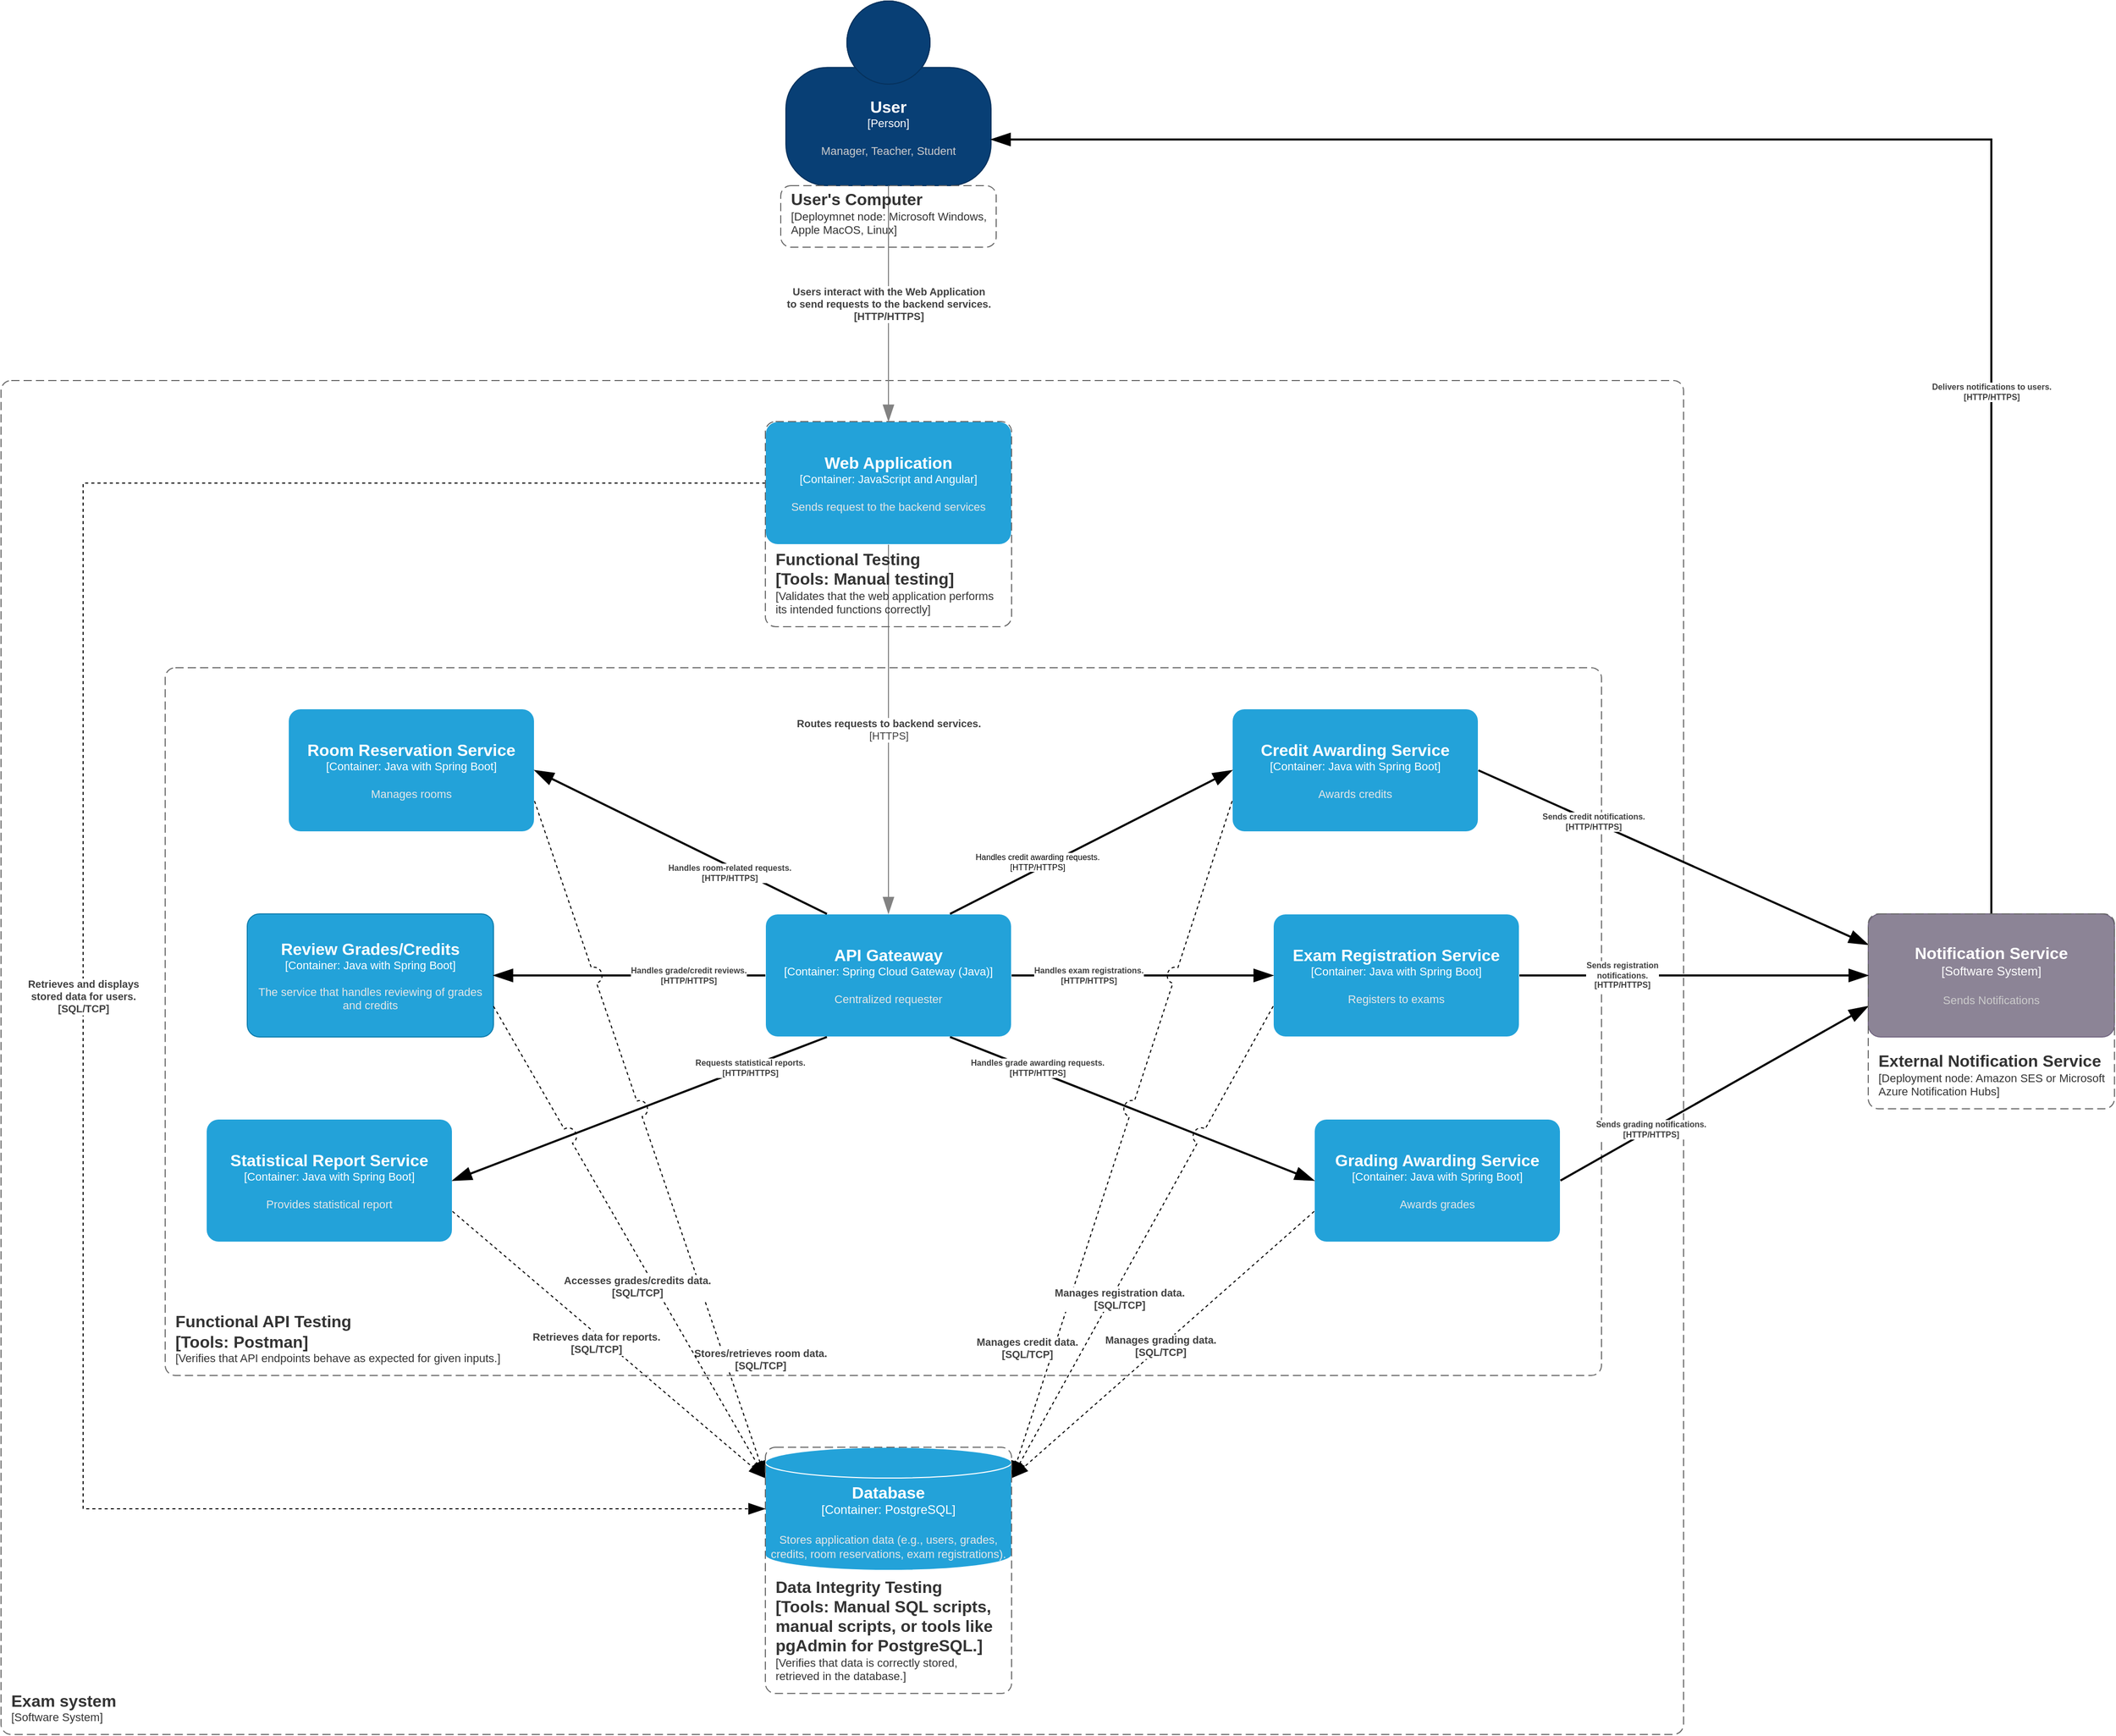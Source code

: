 <mxfile version="25.0.3" pages="2">
  <diagram name="Страница — 1" id="hKcL14qkxxLgKVa45grH">
    <mxGraphModel dx="2090" dy="1403" grid="1" gridSize="10" guides="1" tooltips="1" connect="1" arrows="1" fold="1" page="0" pageScale="1" pageWidth="827" pageHeight="1169" background="#FFFFFF" math="0" shadow="0">
      <root>
        <mxCell id="0" />
        <mxCell id="1" parent="0" />
        <object placeholders="1" c4Name="API Gateaway" c4Type="Container" c4Technology="Spring Cloud Gateway (Java)" c4Description="Centralized requester" label="&lt;font style=&quot;font-size: 16px&quot;&gt;&lt;b&gt;%c4Name%&lt;/b&gt;&lt;/font&gt;&lt;div&gt;[%c4Type%: %c4Technology%]&lt;/div&gt;&lt;br&gt;&lt;div&gt;&lt;font style=&quot;font-size: 11px&quot;&gt;&lt;font color=&quot;#E6E6E6&quot;&gt;%c4Description%&lt;/font&gt;&lt;/div&gt;" id="LIgvJReRiCnFh9s4z8mB-7">
          <mxCell style="rounded=1;whiteSpace=wrap;html=1;fontSize=11;labelBackgroundColor=none;fillColor=#23A2D9;fontColor=#ffffff;align=center;arcSize=10;strokeColor=#FFFFFF;metaEdit=1;resizable=0;points=[[0.25,0,0],[0.5,0,0],[0.75,0,0],[1,0.25,0],[1,0.5,0],[1,0.75,0],[0.75,1,0],[0.5,1,0],[0.25,1,0],[0,0.75,0],[0,0.5,0],[0,0.25,0]];" parent="1" vertex="1">
            <mxGeometry x="105" y="120" width="240" height="120" as="geometry" />
          </mxCell>
        </object>
        <object placeholders="1" c4Name="Exam Registration Service" c4Type="Container" c4Technology="Java with Spring Boot" c4Description="Registers to exams" label="&lt;font style=&quot;font-size: 16px&quot;&gt;&lt;b&gt;%c4Name%&lt;/b&gt;&lt;/font&gt;&lt;div&gt;[%c4Type%: %c4Technology%]&lt;/div&gt;&lt;br&gt;&lt;div&gt;&lt;font style=&quot;font-size: 11px&quot;&gt;&lt;font color=&quot;#E6E6E6&quot;&gt;%c4Description%&lt;/font&gt;&lt;/div&gt;" id="LIgvJReRiCnFh9s4z8mB-8">
          <mxCell style="rounded=1;whiteSpace=wrap;html=1;fontSize=11;labelBackgroundColor=none;fillColor=#23A2D9;fontColor=#ffffff;align=center;arcSize=10;strokeColor=#FFFFFF;metaEdit=1;resizable=0;points=[[0.25,0,0],[0.5,0,0],[0.75,0,0],[1,0.25,0],[1,0.5,0],[1,0.75,0],[0.75,1,0],[0.5,1,0],[0.25,1,0],[0,0.75,0],[0,0.5,0],[0,0.25,0]];" parent="1" vertex="1">
            <mxGeometry x="600" y="120" width="240" height="120" as="geometry" />
          </mxCell>
        </object>
        <object placeholders="1" c4Name="Statistical Report Service" c4Type="Container" c4Technology="Java with Spring Boot" c4Description="Provides statistical report" label="&lt;font style=&quot;font-size: 16px&quot;&gt;&lt;b&gt;%c4Name%&lt;/b&gt;&lt;/font&gt;&lt;div&gt;[%c4Type%: %c4Technology%]&lt;/div&gt;&lt;br&gt;&lt;div&gt;&lt;font style=&quot;font-size: 11px&quot;&gt;&lt;font color=&quot;#E6E6E6&quot;&gt;%c4Description%&lt;/font&gt;&lt;/div&gt;" id="LIgvJReRiCnFh9s4z8mB-9">
          <mxCell style="rounded=1;whiteSpace=wrap;html=1;fontSize=11;labelBackgroundColor=none;fillColor=#23A2D9;fontColor=#ffffff;align=center;arcSize=10;strokeColor=#FFFFFF;metaEdit=1;resizable=0;points=[[0.25,0,0],[0.5,0,0],[0.75,0,0],[1,0.25,0],[1,0.5,0],[1,0.75,0],[0.75,1,0],[0.5,1,0],[0.25,1,0],[0,0.75,0],[0,0.5,0],[0,0.25,0]];" parent="1" vertex="1">
            <mxGeometry x="-440" y="320" width="240" height="120" as="geometry" />
          </mxCell>
        </object>
        <object placeholders="1" c4Name="Grading Awarding Service" c4Type="Container" c4Technology="Java with Spring Boot" c4Description="Awards grades" label="&lt;font style=&quot;font-size: 16px&quot;&gt;&lt;b&gt;%c4Name%&lt;/b&gt;&lt;/font&gt;&lt;div&gt;[%c4Type%: %c4Technology%]&lt;/div&gt;&lt;br&gt;&lt;div&gt;&lt;font style=&quot;font-size: 11px&quot;&gt;&lt;font color=&quot;#E6E6E6&quot;&gt;%c4Description%&lt;/font&gt;&lt;/div&gt;" id="LIgvJReRiCnFh9s4z8mB-10">
          <mxCell style="rounded=1;whiteSpace=wrap;html=1;fontSize=11;labelBackgroundColor=none;fillColor=#23A2D9;fontColor=#ffffff;align=center;arcSize=10;strokeColor=#FFFFFF;metaEdit=1;resizable=0;points=[[0.25,0,0],[0.5,0,0],[0.75,0,0],[1,0.25,0],[1,0.5,0],[1,0.75,0],[0.75,1,0],[0.5,1,0],[0.25,1,0],[0,0.75,0],[0,0.5,0],[0,0.25,0]];" parent="1" vertex="1">
            <mxGeometry x="640" y="320" width="240" height="120" as="geometry" />
          </mxCell>
        </object>
        <object placeholders="1" c4Name="Credit Awarding Service" c4Type="Container" c4Technology="Java with Spring Boot" c4Description="Awards credits" label="&lt;font style=&quot;font-size: 16px&quot;&gt;&lt;b&gt;%c4Name%&lt;/b&gt;&lt;/font&gt;&lt;div&gt;[%c4Type%: %c4Technology%]&lt;/div&gt;&lt;br&gt;&lt;div&gt;&lt;font style=&quot;font-size: 11px&quot;&gt;&lt;font color=&quot;#E6E6E6&quot;&gt;%c4Description%&lt;/font&gt;&lt;/div&gt;" id="LIgvJReRiCnFh9s4z8mB-11">
          <mxCell style="rounded=1;whiteSpace=wrap;html=1;fontSize=11;labelBackgroundColor=none;fillColor=#23A2D9;fontColor=#ffffff;align=center;arcSize=10;strokeColor=#FFFFFF;metaEdit=1;resizable=0;points=[[0.25,0,0],[0.5,0,0],[0.75,0,0],[1,0.25,0],[1,0.5,0],[1,0.75,0],[0.75,1,0],[0.5,1,0],[0.25,1,0],[0,0.75,0],[0,0.5,0],[0,0.25,0]];" parent="1" vertex="1">
            <mxGeometry x="560" y="-80" width="240" height="120" as="geometry" />
          </mxCell>
        </object>
        <object placeholders="1" c4Name="Web Application" c4Type="Container" c4Technology="JavaScript and Angular" c4Description="Sends request to the backend services" label="&lt;font style=&quot;font-size: 16px&quot;&gt;&lt;b&gt;%c4Name%&lt;/b&gt;&lt;/font&gt;&lt;div&gt;[%c4Type%: %c4Technology%]&lt;/div&gt;&lt;br&gt;&lt;div&gt;&lt;font style=&quot;font-size: 11px&quot;&gt;&lt;font color=&quot;#E6E6E6&quot;&gt;%c4Description%&lt;/font&gt;&lt;/div&gt;" id="LIgvJReRiCnFh9s4z8mB-12">
          <mxCell style="rounded=1;whiteSpace=wrap;html=1;fontSize=11;labelBackgroundColor=none;fillColor=#23A2D9;fontColor=#ffffff;align=center;arcSize=10;strokeColor=#FFFFFF;metaEdit=1;resizable=0;points=[[0.25,0,0],[0.5,0,0],[0.75,0,0],[1,0.25,0],[1,0.5,0],[1,0.75,0],[0.75,1,0],[0.5,1,0],[0.25,1,0],[0,0.75,0],[0,0.5,0],[0,0.25,0]];" parent="1" vertex="1">
            <mxGeometry x="105" y="-360" width="240" height="120" as="geometry" />
          </mxCell>
        </object>
        <object placeholders="1" c4Name="Room Reservation Service" c4Type="Container" c4Technology="Java with Spring Boot" c4Description="Manages rooms" label="&lt;font style=&quot;font-size: 16px&quot;&gt;&lt;b&gt;%c4Name%&lt;/b&gt;&lt;/font&gt;&lt;div&gt;[%c4Type%: %c4Technology%]&lt;/div&gt;&lt;br&gt;&lt;div&gt;&lt;font style=&quot;font-size: 11px&quot;&gt;&lt;font color=&quot;#E6E6E6&quot;&gt;%c4Description%&lt;/font&gt;&lt;/div&gt;" id="LIgvJReRiCnFh9s4z8mB-13">
          <mxCell style="rounded=1;whiteSpace=wrap;html=1;fontSize=11;labelBackgroundColor=none;fillColor=#23A2D9;fontColor=#ffffff;align=center;arcSize=10;strokeColor=#FFFFFF;metaEdit=1;resizable=0;points=[[0.25,0,0],[0.5,0,0],[0.75,0,0],[1,0.25,0],[1,0.5,0],[1,0.75,0],[0.75,1,0],[0.5,1,0],[0.25,1,0],[0,0.75,0],[0,0.5,0],[0,0.25,0]];" parent="1" vertex="1">
            <mxGeometry x="-360" y="-80" width="240" height="120" as="geometry" />
          </mxCell>
        </object>
        <object placeholders="1" c4Name="Database" c4Type="Container" c4Technology="PostgreSQL" c4Description="Stores application data (e.g., users, grades, credits, room reservations, exam registrations)." label="&lt;font style=&quot;font-size: 16px&quot;&gt;&lt;b&gt;%c4Name%&lt;/b&gt;&lt;/font&gt;&lt;div&gt;[%c4Type%:&amp;nbsp;%c4Technology%]&lt;/div&gt;&lt;br&gt;&lt;div&gt;&lt;font style=&quot;font-size: 11px&quot;&gt;&lt;font color=&quot;#E6E6E6&quot;&gt;%c4Description%&lt;/font&gt;&lt;/div&gt;" id="LIgvJReRiCnFh9s4z8mB-16">
          <mxCell style="shape=cylinder3;size=15;whiteSpace=wrap;html=1;boundedLbl=1;rounded=0;labelBackgroundColor=none;fillColor=#23A2D9;fontSize=12;fontColor=#ffffff;align=center;strokeColor=#FFFFFF;metaEdit=1;points=[[0.5,0,0],[1,0.25,0],[1,0.5,0],[1,0.75,0],[0.5,1,0],[0,0.75,0],[0,0.5,0],[0,0.25,0]];resizable=0;" parent="1" vertex="1">
            <mxGeometry x="105" y="640" width="240" height="120" as="geometry" />
          </mxCell>
        </object>
        <object placeholders="1" c4Name="Review Grades/Credits" c4Type="Container" c4Technology="Java with Spring Boot" c4Description="The service that handles reviewing of grades and credits" label="&lt;font style=&quot;font-size: 16px&quot;&gt;&lt;b&gt;%c4Name%&lt;/b&gt;&lt;/font&gt;&lt;div&gt;[%c4Type%: %c4Technology%]&lt;/div&gt;&lt;br&gt;&lt;div&gt;&lt;font style=&quot;font-size: 11px&quot;&gt;&lt;font color=&quot;#E6E6E6&quot;&gt;%c4Description%&lt;/font&gt;&lt;/div&gt;" id="AHlQOGhR59dy9LR30ShN-2">
          <mxCell style="rounded=1;whiteSpace=wrap;html=1;fontSize=11;labelBackgroundColor=none;fillColor=#23A2D9;fontColor=#ffffff;align=center;arcSize=10;strokeColor=#0E7DAD;metaEdit=1;resizable=0;points=[[0.25,0,0],[0.5,0,0],[0.75,0,0],[1,0.25,0],[1,0.5,0],[1,0.75,0],[0.75,1,0],[0.5,1,0],[0.25,1,0],[0,0.75,0],[0,0.5,0],[0,0.25,0]];" parent="1" vertex="1">
            <mxGeometry x="-400" y="120" width="240" height="120" as="geometry" />
          </mxCell>
        </object>
        <object placeholders="1" c4Type="Relationship" c4Description="Handles credit awarding requests.&#xa;[HTTP/HTTPS]" label="%c4Description%" id="zrTxzDBprSCCWXboCver-2">
          <mxCell style="endArrow=blockThin;fontSize=8;fontColor=default;strokeWidth=2;endFill=1;strokeColor=default;elbow=vertical;metaEdit=1;endSize=14;startSize=14;jumpStyle=arc;jumpSize=16;rounded=0;entryX=0;entryY=0.5;entryDx=0;entryDy=0;entryPerimeter=0;exitX=0.75;exitY=0;exitDx=0;exitDy=0;exitPerimeter=0;labelBackgroundColor=default;labelBorderColor=none;textShadow=0;" parent="1" source="LIgvJReRiCnFh9s4z8mB-7" target="LIgvJReRiCnFh9s4z8mB-11" edge="1">
            <mxGeometry x="-0.359" y="6" width="240" relative="1" as="geometry">
              <mxPoint x="345" y="128" as="sourcePoint" />
              <mxPoint x="500" y="60" as="targetPoint" />
              <mxPoint as="offset" />
            </mxGeometry>
          </mxCell>
        </object>
        <object placeholders="1" c4Type="Relationship" c4Description="Handles exam registrations.&#xa;[HTTP/HTTPS]" label="&lt;div style=&quot;text-align: left; font-size: 8px;&quot;&gt;&lt;div style=&quot;text-align: center; font-size: 8px;&quot;&gt;&lt;b style=&quot;font-size: 8px;&quot;&gt;%c4Description%&lt;/b&gt;&lt;/div&gt;&lt;/div&gt;" id="zrTxzDBprSCCWXboCver-3">
          <mxCell style="endArrow=blockThin;html=1;fontSize=8;fontColor=#404040;strokeWidth=2;endFill=1;strokeColor=default;elbow=vertical;metaEdit=1;endSize=14;startSize=14;jumpStyle=arc;jumpSize=16;rounded=0;entryX=0;entryY=0.5;entryDx=0;entryDy=0;entryPerimeter=0;exitX=1;exitY=0.5;exitDx=0;exitDy=0;exitPerimeter=0;" parent="1" source="LIgvJReRiCnFh9s4z8mB-7" target="LIgvJReRiCnFh9s4z8mB-8" edge="1">
            <mxGeometry x="-0.412" width="240" relative="1" as="geometry">
              <mxPoint x="345" y="188" as="sourcePoint" />
              <mxPoint x="520" y="-40" as="targetPoint" />
              <mxPoint as="offset" />
            </mxGeometry>
          </mxCell>
        </object>
        <object placeholders="1" c4Type="Relationship" c4Description="Handles grade awarding requests.&#xa;[HTTP/HTTPS]" label="&lt;div style=&quot;text-align: left; font-size: 8px;&quot;&gt;&lt;div style=&quot;text-align: center; font-size: 8px;&quot;&gt;&lt;b style=&quot;font-size: 8px;&quot;&gt;%c4Description%&lt;/b&gt;&lt;/div&gt;&lt;/div&gt;" id="zrTxzDBprSCCWXboCver-4">
          <mxCell style="endArrow=blockThin;html=1;fontSize=8;fontColor=#404040;strokeWidth=2;endFill=1;strokeColor=default;elbow=vertical;metaEdit=1;endSize=14;startSize=14;jumpStyle=arc;jumpSize=16;rounded=0;entryX=0;entryY=0.5;entryDx=0;entryDy=0;entryPerimeter=0;exitX=0.75;exitY=1;exitDx=0;exitDy=0;exitPerimeter=0;" parent="1" source="LIgvJReRiCnFh9s4z8mB-7" target="LIgvJReRiCnFh9s4z8mB-10" edge="1">
            <mxGeometry x="-0.528" y="3" width="240" relative="1" as="geometry">
              <mxPoint x="320" y="368" as="sourcePoint" />
              <mxPoint x="495" y="140" as="targetPoint" />
              <mxPoint as="offset" />
            </mxGeometry>
          </mxCell>
        </object>
        <object placeholders="1" c4Type="Relationship" c4Description="Handles room-related requests.&#xa;[HTTP/HTTPS]" label="&lt;div style=&quot;text-align: left; font-size: 8px;&quot;&gt;&lt;div style=&quot;text-align: center; font-size: 8px;&quot;&gt;&lt;b style=&quot;font-size: 8px;&quot;&gt;%c4Description%&lt;/b&gt;&lt;/div&gt;&lt;/div&gt;" id="zrTxzDBprSCCWXboCver-5">
          <mxCell style="endArrow=blockThin;html=1;fontSize=8;fontColor=#404040;strokeWidth=2;endFill=1;strokeColor=default;elbow=vertical;metaEdit=1;endSize=14;startSize=14;jumpStyle=arc;jumpSize=16;rounded=0;entryX=1;entryY=0.5;entryDx=0;entryDy=0;entryPerimeter=0;exitX=0.25;exitY=0;exitDx=0;exitDy=0;exitPerimeter=0;" parent="1" source="LIgvJReRiCnFh9s4z8mB-7" target="LIgvJReRiCnFh9s4z8mB-13" edge="1">
            <mxGeometry x="-0.352" y="6" width="240" relative="1" as="geometry">
              <mxPoint x="-70" y="219" as="sourcePoint" />
              <mxPoint x="105" y="-9" as="targetPoint" />
              <mxPoint as="offset" />
            </mxGeometry>
          </mxCell>
        </object>
        <object placeholders="1" c4Type="Relationship" c4Description="Handles grade/credit reviews.&#xa;[HTTP/HTTPS]" label="&lt;div style=&quot;text-align: left; font-size: 8px;&quot;&gt;&lt;div style=&quot;text-align: center; font-size: 8px;&quot;&gt;&lt;b style=&quot;font-size: 8px;&quot;&gt;%c4Description%&lt;/b&gt;&lt;/div&gt;&lt;/div&gt;" id="zrTxzDBprSCCWXboCver-7">
          <mxCell style="endArrow=blockThin;html=1;fontSize=8;fontColor=#404040;strokeWidth=2;endFill=1;strokeColor=default;elbow=vertical;metaEdit=1;endSize=14;startSize=14;jumpStyle=arc;jumpSize=16;rounded=0;entryX=1;entryY=0.5;entryDx=0;entryDy=0;entryPerimeter=0;exitX=0;exitY=0.5;exitDx=0;exitDy=0;exitPerimeter=0;" parent="1" source="LIgvJReRiCnFh9s4z8mB-7" target="AHlQOGhR59dy9LR30ShN-2" edge="1">
            <mxGeometry x="-0.434" width="240" relative="1" as="geometry">
              <mxPoint x="125" y="340" as="sourcePoint" />
              <mxPoint x="-170" y="120" as="targetPoint" />
              <mxPoint as="offset" />
            </mxGeometry>
          </mxCell>
        </object>
        <object placeholders="1" c4Type="Relationship" c4Description="Requests statistical reports.&#xa;[HTTP/HTTPS]" label="&lt;div style=&quot;text-align: left; font-size: 8px;&quot;&gt;&lt;div style=&quot;text-align: center; font-size: 8px;&quot;&gt;&lt;b style=&quot;font-size: 8px;&quot;&gt;%c4Description%&lt;/b&gt;&lt;/div&gt;&lt;/div&gt;" id="zrTxzDBprSCCWXboCver-8">
          <mxCell style="endArrow=blockThin;html=1;fontSize=8;fontColor=#404040;strokeWidth=2;endFill=1;strokeColor=default;elbow=vertical;metaEdit=1;endSize=14;startSize=14;jumpStyle=arc;jumpSize=16;rounded=0;entryX=1;entryY=0.5;entryDx=0;entryDy=0;entryPerimeter=0;exitX=0.25;exitY=1;exitDx=0;exitDy=0;exitPerimeter=0;" parent="1" source="LIgvJReRiCnFh9s4z8mB-7" target="LIgvJReRiCnFh9s4z8mB-9" edge="1">
            <mxGeometry x="-0.587" y="1" width="240" relative="1" as="geometry">
              <mxPoint x="125" y="380" as="sourcePoint" />
              <mxPoint x="-170" y="160" as="targetPoint" />
              <mxPoint as="offset" />
            </mxGeometry>
          </mxCell>
        </object>
        <object placeholders="1" c4Type="Relationship" c4Description="Stores/retrieves room data.&#xa;[SQL/TCP]" label="&lt;div style=&quot;text-align: left&quot;&gt;&lt;div style=&quot;text-align: center&quot;&gt;&lt;b&gt;%c4Description%&lt;/b&gt;&lt;/div&gt;" id="zrTxzDBprSCCWXboCver-24">
          <mxCell style="endArrow=blockThin;html=1;fontSize=10;fontColor=#404040;strokeWidth=1;endFill=1;strokeColor=default;elbow=vertical;metaEdit=1;endSize=14;startSize=14;jumpStyle=arc;jumpSize=16;rounded=0;entryX=0;entryY=0.25;entryDx=0;entryDy=0;entryPerimeter=0;exitX=1;exitY=0.75;exitDx=0;exitDy=0;exitPerimeter=0;dashed=1;" parent="1" source="LIgvJReRiCnFh9s4z8mB-13" target="LIgvJReRiCnFh9s4z8mB-16" edge="1">
            <mxGeometry x="0.681" y="33" width="240" relative="1" as="geometry">
              <mxPoint x="52.5" y="390" as="sourcePoint" />
              <mxPoint x="307.5" y="390" as="targetPoint" />
              <mxPoint as="offset" />
            </mxGeometry>
          </mxCell>
        </object>
        <object placeholders="1" c4Type="Relationship" c4Description="Accesses grades/credits data.&#xa;[SQL/TCP]" label="&lt;div style=&quot;text-align: left&quot;&gt;&lt;div style=&quot;text-align: center&quot;&gt;&lt;b&gt;%c4Description%&lt;/b&gt;&lt;/div&gt;" id="zrTxzDBprSCCWXboCver-25">
          <mxCell style="endArrow=blockThin;html=1;fontSize=10;fontColor=#404040;strokeWidth=1;endFill=1;strokeColor=default;elbow=vertical;metaEdit=1;endSize=14;startSize=14;jumpStyle=arc;jumpSize=16;rounded=0;entryX=0;entryY=0.25;entryDx=0;entryDy=0;entryPerimeter=0;exitX=1;exitY=0.75;exitDx=0;exitDy=0;exitPerimeter=0;dashed=1;" parent="1" source="AHlQOGhR59dy9LR30ShN-2" target="LIgvJReRiCnFh9s4z8mB-16" edge="1">
            <mxGeometry x="0.152" y="-15" width="240" relative="1" as="geometry">
              <mxPoint x="-90" y="-10" as="sourcePoint" />
              <mxPoint x="175" y="530" as="targetPoint" />
              <mxPoint as="offset" />
            </mxGeometry>
          </mxCell>
        </object>
        <object placeholders="1" c4Type="Relationship" c4Description="Retrieves data for reports.&#xa;[SQL/TCP]" label="&lt;div style=&quot;text-align: left&quot;&gt;&lt;div style=&quot;text-align: center&quot;&gt;&lt;b&gt;%c4Description%&lt;/b&gt;&lt;/div&gt;" id="zrTxzDBprSCCWXboCver-26">
          <mxCell style="endArrow=blockThin;html=1;fontSize=10;fontColor=#404040;strokeWidth=1;endFill=1;strokeColor=default;elbow=vertical;metaEdit=1;endSize=14;startSize=14;jumpStyle=arc;jumpSize=16;rounded=0;entryX=0;entryY=0.25;entryDx=0;entryDy=0;entryPerimeter=0;exitX=1;exitY=0.75;exitDx=0;exitDy=0;exitPerimeter=0;dashed=1;" parent="1" source="LIgvJReRiCnFh9s4z8mB-9" target="LIgvJReRiCnFh9s4z8mB-16" edge="1">
            <mxGeometry x="-0.054" y="-7" width="240" relative="1" as="geometry">
              <mxPoint x="-220" y="460" as="sourcePoint" />
              <mxPoint x="115" y="780" as="targetPoint" />
              <mxPoint as="offset" />
            </mxGeometry>
          </mxCell>
        </object>
        <object placeholders="1" c4Type="Relationship" c4Description="Manages credit data.&#xa;[SQL/TCP]" label="&lt;div style=&quot;text-align: left&quot;&gt;&lt;div style=&quot;text-align: center&quot;&gt;&lt;b&gt;%c4Description%&lt;/b&gt;&lt;/div&gt;" id="zrTxzDBprSCCWXboCver-27">
          <mxCell style="endArrow=blockThin;html=1;fontSize=10;fontColor=#404040;strokeWidth=1;endFill=1;strokeColor=default;elbow=vertical;metaEdit=1;endSize=14;startSize=14;jumpStyle=arc;jumpSize=16;rounded=0;entryX=1;entryY=0.25;entryDx=0;entryDy=0;entryPerimeter=0;exitX=0;exitY=0.75;exitDx=0;exitDy=0;exitPerimeter=0;dashed=1;" parent="1" source="LIgvJReRiCnFh9s4z8mB-11" target="LIgvJReRiCnFh9s4z8mB-16" edge="1">
            <mxGeometry x="0.639" y="-25" width="240" relative="1" as="geometry">
              <mxPoint x="210" y="210" as="sourcePoint" />
              <mxPoint x="475" y="550" as="targetPoint" />
              <mxPoint as="offset" />
            </mxGeometry>
          </mxCell>
        </object>
        <object placeholders="1" c4Type="Relationship" c4Description="Manages registration data.&#xa;[SQL/TCP]" label="&lt;div style=&quot;text-align: left&quot;&gt;&lt;div style=&quot;text-align: center&quot;&gt;&lt;b&gt;%c4Description%&lt;/b&gt;&lt;/div&gt;" id="zrTxzDBprSCCWXboCver-29">
          <mxCell style="endArrow=blockThin;html=1;fontSize=10;fontColor=#404040;strokeWidth=1;endFill=1;strokeColor=default;elbow=vertical;metaEdit=1;endSize=14;startSize=14;jumpStyle=arc;jumpSize=16;rounded=0;entryX=1;entryY=0.25;entryDx=0;entryDy=0;entryPerimeter=0;exitX=0;exitY=0.75;exitDx=0;exitDy=0;exitPerimeter=0;dashed=1;" parent="1" source="LIgvJReRiCnFh9s4z8mB-8" target="LIgvJReRiCnFh9s4z8mB-16" edge="1">
            <mxGeometry x="0.222" y="7" width="240" relative="1" as="geometry">
              <mxPoint x="560" y="260" as="sourcePoint" />
              <mxPoint x="345" y="800" as="targetPoint" />
              <mxPoint as="offset" />
            </mxGeometry>
          </mxCell>
        </object>
        <object placeholders="1" c4Type="Relationship" c4Description="Manages grading data.&#xa;[SQL/TCP]" label="&lt;div style=&quot;text-align: left&quot;&gt;&lt;div style=&quot;text-align: center&quot;&gt;&lt;b&gt;%c4Description%&lt;/b&gt;&lt;/div&gt;" id="zrTxzDBprSCCWXboCver-30">
          <mxCell style="endArrow=blockThin;html=1;fontSize=10;fontColor=#404040;strokeWidth=1;endFill=1;strokeColor=default;elbow=vertical;metaEdit=1;endSize=14;startSize=14;jumpStyle=arc;jumpSize=16;rounded=0;entryX=1;entryY=0.25;entryDx=0;entryDy=0;entryPerimeter=0;exitX=0;exitY=0.75;exitDx=0;exitDy=0;exitPerimeter=0;dashed=1;" parent="1" source="LIgvJReRiCnFh9s4z8mB-10" target="LIgvJReRiCnFh9s4z8mB-16" edge="1">
            <mxGeometry x="0.011" y="-1" width="240" relative="1" as="geometry">
              <mxPoint x="600" y="300" as="sourcePoint" />
              <mxPoint x="385" y="840" as="targetPoint" />
              <mxPoint as="offset" />
            </mxGeometry>
          </mxCell>
        </object>
        <object placeholders="1" c4Type="Relationship" c4Description="Retrieves and displays &#xa;stored data for users.&#xa;[SQL/TCP]" label="&lt;div style=&quot;text-align: left&quot;&gt;&lt;div style=&quot;text-align: center&quot;&gt;&lt;b&gt;%c4Description%&lt;/b&gt;&lt;/div&gt;" id="zrTxzDBprSCCWXboCver-33">
          <mxCell style="endArrow=blockThin;html=1;fontSize=10;fontColor=#404040;strokeWidth=1;endFill=1;strokeColor=#000000;elbow=vertical;metaEdit=1;endSize=14;startSize=14;jumpStyle=arc;jumpSize=16;rounded=0;edgeStyle=orthogonalEdgeStyle;exitX=0;exitY=0.5;exitDx=0;exitDy=0;exitPerimeter=0;entryX=0;entryY=0.5;entryDx=0;entryDy=0;entryPerimeter=0;dashed=1;" parent="1" source="LIgvJReRiCnFh9s4z8mB-12" target="LIgvJReRiCnFh9s4z8mB-16" edge="1">
            <mxGeometry width="240" relative="1" as="geometry">
              <mxPoint x="-230" y="250" as="sourcePoint" />
              <mxPoint x="10" y="250" as="targetPoint" />
              <Array as="points">
                <mxPoint x="-560" y="-300" />
                <mxPoint x="-560" y="700" />
              </Array>
            </mxGeometry>
          </mxCell>
        </object>
        <object placeholders="1" c4Type="Relationship" c4Technology="HTTPS" c4Description="Routes requests to backend services." label="&lt;div style=&quot;text-align: left&quot;&gt;&lt;div style=&quot;text-align: center&quot;&gt;&lt;b&gt;%c4Description%&lt;/b&gt;&lt;/div&gt;&lt;div style=&quot;text-align: center&quot;&gt;[%c4Technology%]&lt;/div&gt;&lt;/div&gt;" id="yoS83BFcbhvgzVAtH_HA-7">
          <mxCell style="endArrow=blockThin;html=1;fontSize=10;fontColor=#404040;strokeWidth=1;endFill=1;strokeColor=#828282;elbow=vertical;metaEdit=1;endSize=14;startSize=14;jumpStyle=arc;jumpSize=16;rounded=0;exitX=0.5;exitY=1;exitDx=0;exitDy=0;exitPerimeter=0;entryX=0.5;entryY=0;entryDx=0;entryDy=0;entryPerimeter=0;" parent="1" source="LIgvJReRiCnFh9s4z8mB-12" target="LIgvJReRiCnFh9s4z8mB-7" edge="1">
            <mxGeometry width="240" relative="1" as="geometry">
              <mxPoint x="160" y="80" as="sourcePoint" />
              <mxPoint x="400" y="80" as="targetPoint" />
              <mxPoint as="offset" />
            </mxGeometry>
          </mxCell>
        </object>
        <object placeholders="1" c4Name="Functional Testing&#xa;[Tools: Manual testing]" c4Type="SystemScopeBoundary" c4Application="Validates that the web application performs its intended functions correctly" label="&lt;font style=&quot;font-size: 16px&quot;&gt;&lt;b&gt;&lt;div style=&quot;text-align: left&quot;&gt;%c4Name%&lt;/div&gt;&lt;/b&gt;&lt;/font&gt;&lt;div style=&quot;text-align: left&quot;&gt;[%c4Application%]&lt;/div&gt;" id="Kpqs4uMcwlEZhHifEhT9-1">
          <mxCell style="rounded=1;fontSize=11;whiteSpace=wrap;html=1;dashed=1;arcSize=20;fillColor=none;strokeColor=#666666;fontColor=#333333;labelBackgroundColor=none;align=left;verticalAlign=bottom;labelBorderColor=none;spacingTop=0;spacing=10;dashPattern=8 4;metaEdit=1;rotatable=0;perimeter=rectanglePerimeter;noLabel=0;labelPadding=0;allowArrows=0;connectable=0;expand=0;recursiveResize=0;editable=1;pointerEvents=0;absoluteArcSize=1;points=[[0.25,0,0],[0.5,0,0],[0.75,0,0],[1,0.25,0],[1,0.5,0],[1,0.75,0],[0.75,1,0],[0.5,1,0],[0.25,1,0],[0,0.75,0],[0,0.5,0],[0,0.25,0]];" parent="1" vertex="1">
            <mxGeometry x="105" y="-360" width="240" height="200" as="geometry" />
          </mxCell>
        </object>
        <object placeholders="1" c4Name="Functional API Testing&#xa;[Tools: Postman]" c4Type="SystemScopeBoundary" c4Application="Verifies that API endpoints behave as expected for given inputs." label="&lt;font style=&quot;font-size: 16px&quot;&gt;&lt;b&gt;&lt;div style=&quot;text-align: left&quot;&gt;%c4Name%&lt;/div&gt;&lt;/b&gt;&lt;/font&gt;&lt;div style=&quot;text-align: left&quot;&gt;[%c4Application%]&lt;/div&gt;" id="Kpqs4uMcwlEZhHifEhT9-2">
          <mxCell style="rounded=1;fontSize=11;whiteSpace=wrap;html=1;dashed=1;arcSize=20;fillColor=none;strokeColor=#666666;fontColor=#333333;labelBackgroundColor=none;align=left;verticalAlign=bottom;labelBorderColor=none;spacingTop=0;spacing=10;dashPattern=8 4;metaEdit=1;rotatable=0;perimeter=rectanglePerimeter;noLabel=0;labelPadding=0;allowArrows=0;connectable=0;expand=0;recursiveResize=0;editable=1;pointerEvents=0;absoluteArcSize=1;points=[[0.25,0,0],[0.5,0,0],[0.75,0,0],[1,0.25,0],[1,0.5,0],[1,0.75,0],[0.75,1,0],[0.5,1,0],[0.25,1,0],[0,0.75,0],[0,0.5,0],[0,0.25,0]];" parent="1" vertex="1">
            <mxGeometry x="-480" y="-120" width="1400" height="690" as="geometry" />
          </mxCell>
        </object>
        <object placeholders="1" c4Name="Exam system" c4Type="SystemScopeBoundary" c4Application="Software System" label="&lt;font style=&quot;font-size: 16px&quot;&gt;&lt;b&gt;&lt;div style=&quot;text-align: left&quot;&gt;%c4Name%&lt;/div&gt;&lt;/b&gt;&lt;/font&gt;&lt;div style=&quot;text-align: left&quot;&gt;[%c4Application%]&lt;/div&gt;" id="Kpqs4uMcwlEZhHifEhT9-3">
          <mxCell style="rounded=1;fontSize=11;whiteSpace=wrap;html=1;dashed=1;arcSize=20;fillColor=none;strokeColor=#666666;fontColor=#333333;labelBackgroundColor=none;align=left;verticalAlign=bottom;labelBorderColor=none;spacingTop=0;spacing=10;dashPattern=8 4;metaEdit=1;rotatable=0;perimeter=rectanglePerimeter;noLabel=0;labelPadding=0;allowArrows=0;connectable=0;expand=0;recursiveResize=0;editable=1;pointerEvents=0;absoluteArcSize=1;points=[[0.25,0,0],[0.5,0,0],[0.75,0,0],[1,0.25,0],[1,0.5,0],[1,0.75,0],[0.75,1,0],[0.5,1,0],[0.25,1,0],[0,0.75,0],[0,0.5,0],[0,0.25,0]];" parent="1" vertex="1">
            <mxGeometry x="-640" y="-400" width="1640" height="1320" as="geometry" />
          </mxCell>
        </object>
        <object placeholders="1" c4Name="Data Integrity Testing&#xa;[Tools: Manual SQL scripts, manual scripts, or tools like pgAdmin for PostgreSQL.]" c4Type="SystemScopeBoundary" c4Application="Verifies that data is correctly stored, retrieved in the database." label="&lt;font style=&quot;font-size: 16px&quot;&gt;&lt;b&gt;&lt;div style=&quot;text-align: left&quot;&gt;%c4Name%&lt;/div&gt;&lt;/b&gt;&lt;/font&gt;&lt;div style=&quot;text-align: left&quot;&gt;[%c4Application%]&lt;/div&gt;" id="Kpqs4uMcwlEZhHifEhT9-5">
          <mxCell style="rounded=1;fontSize=11;whiteSpace=wrap;html=1;dashed=1;arcSize=20;fillColor=none;strokeColor=#666666;fontColor=#333333;labelBackgroundColor=none;align=left;verticalAlign=bottom;labelBorderColor=none;spacingTop=0;spacing=10;dashPattern=8 4;metaEdit=1;rotatable=0;perimeter=rectanglePerimeter;noLabel=0;labelPadding=0;allowArrows=0;connectable=0;expand=0;recursiveResize=0;editable=1;pointerEvents=0;absoluteArcSize=1;points=[[0.25,0,0],[0.5,0,0],[0.75,0,0],[1,0.25,0],[1,0.5,0],[1,0.75,0],[0.75,1,0],[0.5,1,0],[0.25,1,0],[0,0.75,0],[0,0.5,0],[0,0.25,0]];" parent="1" vertex="1">
            <mxGeometry x="105" y="640" width="240" height="240" as="geometry" />
          </mxCell>
        </object>
        <object placeholders="1" c4Name="User" c4Type="Person" c4Description="Manager, Teacher, Student" label="&lt;font style=&quot;font-size: 16px&quot;&gt;&lt;b&gt;%c4Name%&lt;/b&gt;&lt;/font&gt;&lt;div&gt;[%c4Type%]&lt;/div&gt;&lt;br&gt;&lt;div&gt;&lt;font style=&quot;font-size: 11px&quot;&gt;&lt;font color=&quot;#cccccc&quot;&gt;%c4Description%&lt;/font&gt;&lt;/div&gt;" id="yZ6z9uc-MzYrfqGqSd0a-1">
          <mxCell style="html=1;fontSize=11;dashed=0;whiteSpace=wrap;fillColor=#083F75;strokeColor=#06315C;fontColor=#ffffff;shape=mxgraph.c4.person2;align=center;metaEdit=1;points=[[0.5,0,0],[1,0.5,0],[1,0.75,0],[0.75,1,0],[0.5,1,0],[0.25,1,0],[0,0.75,0],[0,0.5,0]];resizable=0;" parent="1" vertex="1">
            <mxGeometry x="125" y="-770" width="200" height="180" as="geometry" />
          </mxCell>
        </object>
        <object placeholders="1" c4Type="Relationship" c4Description="Users interact with the Web Application &#xa;to send requests to the backend services.&#xa;[HTTP/HTTPS]" label="&lt;div style=&quot;text-align: left&quot;&gt;&lt;div style=&quot;text-align: center&quot;&gt;&lt;b&gt;%c4Description%&lt;/b&gt;&lt;/div&gt;" id="yZ6z9uc-MzYrfqGqSd0a-2">
          <mxCell style="endArrow=blockThin;html=1;fontSize=10;fontColor=#404040;strokeWidth=1;endFill=1;strokeColor=#828282;elbow=vertical;metaEdit=1;endSize=14;startSize=14;jumpStyle=arc;jumpSize=16;rounded=0;edgeStyle=orthogonalEdgeStyle;exitX=0.5;exitY=1;exitDx=0;exitDy=0;exitPerimeter=0;entryX=0.5;entryY=0;entryDx=0;entryDy=0;entryPerimeter=0;" parent="1" source="yZ6z9uc-MzYrfqGqSd0a-1" target="LIgvJReRiCnFh9s4z8mB-12" edge="1">
            <mxGeometry width="240" relative="1" as="geometry">
              <mxPoint x="110" y="-350" as="sourcePoint" />
              <mxPoint x="350" y="-350" as="targetPoint" />
            </mxGeometry>
          </mxCell>
        </object>
        <object placeholders="1" c4Name="User&#39;s Computer" c4Type="SystemScopeBoundary" c4Application="Deploymnet node: Microsoft Windows, Apple MacOS, Linux" label="&lt;font style=&quot;font-size: 16px&quot;&gt;&lt;b&gt;&lt;div style=&quot;text-align: left&quot;&gt;%c4Name%&lt;/div&gt;&lt;/b&gt;&lt;/font&gt;&lt;div style=&quot;text-align: left&quot;&gt;[%c4Application%]&lt;/div&gt;" id="yZ6z9uc-MzYrfqGqSd0a-3">
          <mxCell style="rounded=1;fontSize=11;whiteSpace=wrap;html=1;dashed=1;arcSize=20;fillColor=none;strokeColor=#666666;fontColor=#333333;labelBackgroundColor=none;align=left;verticalAlign=bottom;labelBorderColor=none;spacingTop=0;spacing=10;dashPattern=8 4;metaEdit=1;rotatable=0;perimeter=rectanglePerimeter;noLabel=0;labelPadding=0;allowArrows=0;connectable=0;expand=0;recursiveResize=0;editable=1;pointerEvents=0;absoluteArcSize=1;points=[[0.25,0,0],[0.5,0,0],[0.75,0,0],[1,0.25,0],[1,0.5,0],[1,0.75,0],[0.75,1,0],[0.5,1,0],[0.25,1,0],[0,0.75,0],[0,0.5,0],[0,0.25,0]];" parent="1" vertex="1">
            <mxGeometry x="120" y="-590" width="210" height="60" as="geometry" />
          </mxCell>
        </object>
        <object placeholders="1" c4Name="Notification Service" c4Type="Software System" c4Description="Sends Notifications" label="&lt;font style=&quot;font-size: 16px&quot;&gt;&lt;b&gt;%c4Name%&lt;/b&gt;&lt;/font&gt;&lt;div&gt;[%c4Type%]&lt;/div&gt;&lt;br&gt;&lt;div&gt;&lt;font style=&quot;font-size: 11px&quot;&gt;&lt;font color=&quot;#cccccc&quot;&gt;%c4Description%&lt;/font&gt;&lt;/div&gt;" id="yZ6z9uc-MzYrfqGqSd0a-4">
          <mxCell style="rounded=1;whiteSpace=wrap;html=1;labelBackgroundColor=none;fillColor=#8C8496;fontColor=#ffffff;align=center;arcSize=10;strokeColor=#736782;metaEdit=1;resizable=0;points=[[0.25,0,0],[0.5,0,0],[0.75,0,0],[1,0.25,0],[1,0.5,0],[1,0.75,0],[0.75,1,0],[0.5,1,0],[0.25,1,0],[0,0.75,0],[0,0.5,0],[0,0.25,0]];" parent="1" vertex="1">
            <mxGeometry x="1180" y="120" width="240" height="120" as="geometry" />
          </mxCell>
        </object>
        <object placeholders="1" c4Type="Relationship" c4Description="Sends registration &#xa;notifications.&#xa;[HTTP/HTTPS]" label="&lt;div style=&quot;text-align: left; font-size: 8px;&quot;&gt;&lt;div style=&quot;text-align: center; font-size: 8px;&quot;&gt;&lt;b style=&quot;font-size: 8px;&quot;&gt;%c4Description%&lt;/b&gt;&lt;/div&gt;&lt;/div&gt;" id="yZ6z9uc-MzYrfqGqSd0a-6">
          <mxCell style="endArrow=blockThin;html=1;fontSize=8;fontColor=#404040;strokeWidth=2;endFill=1;strokeColor=default;elbow=vertical;metaEdit=1;endSize=14;startSize=14;jumpStyle=arc;jumpSize=16;rounded=0;entryX=0;entryY=0.5;entryDx=0;entryDy=0;entryPerimeter=0;exitX=1;exitY=0.5;exitDx=0;exitDy=0;exitPerimeter=0;" parent="1" source="LIgvJReRiCnFh9s4z8mB-8" target="yZ6z9uc-MzYrfqGqSd0a-4" edge="1">
            <mxGeometry x="-0.412" width="240" relative="1" as="geometry">
              <mxPoint x="860" y="179.55" as="sourcePoint" />
              <mxPoint x="1115" y="179.55" as="targetPoint" />
              <mxPoint as="offset" />
            </mxGeometry>
          </mxCell>
        </object>
        <object placeholders="1" c4Type="Relationship" c4Description="Sends credit notifications.&#xa;[HTTP/HTTPS]" label="&lt;div style=&quot;text-align: left; font-size: 8px;&quot;&gt;&lt;div style=&quot;text-align: center; font-size: 8px;&quot;&gt;&lt;b style=&quot;font-size: 8px;&quot;&gt;%c4Description%&lt;/b&gt;&lt;/div&gt;&lt;/div&gt;" id="yZ6z9uc-MzYrfqGqSd0a-7">
          <mxCell style="endArrow=blockThin;html=1;fontSize=8;fontColor=#404040;strokeWidth=2;endFill=1;strokeColor=default;elbow=vertical;metaEdit=1;endSize=14;startSize=14;jumpStyle=arc;jumpSize=16;rounded=0;entryX=0;entryY=0.25;entryDx=0;entryDy=0;entryPerimeter=0;exitX=1;exitY=0.5;exitDx=0;exitDy=0;exitPerimeter=0;" parent="1" source="LIgvJReRiCnFh9s4z8mB-11" target="yZ6z9uc-MzYrfqGqSd0a-4" edge="1">
            <mxGeometry x="-0.412" width="240" relative="1" as="geometry">
              <mxPoint x="860" y="40" as="sourcePoint" />
              <mxPoint x="1100" y="30" as="targetPoint" />
              <mxPoint as="offset" />
            </mxGeometry>
          </mxCell>
        </object>
        <object placeholders="1" c4Type="Relationship" c4Description="Sends grading notifications.&#xa;[HTTP/HTTPS]" label="&lt;div style=&quot;text-align: left; font-size: 8px;&quot;&gt;&lt;div style=&quot;text-align: center; font-size: 8px;&quot;&gt;&lt;b style=&quot;font-size: 8px;&quot;&gt;%c4Description%&lt;/b&gt;&lt;/div&gt;&lt;/div&gt;" id="yZ6z9uc-MzYrfqGqSd0a-8">
          <mxCell style="endArrow=blockThin;html=1;fontSize=8;fontColor=#404040;strokeWidth=2;endFill=1;strokeColor=default;elbow=vertical;metaEdit=1;endSize=14;startSize=14;jumpStyle=arc;jumpSize=16;rounded=0;entryX=0;entryY=0.75;entryDx=0;entryDy=0;entryPerimeter=0;exitX=1;exitY=0.5;exitDx=0;exitDy=0;exitPerimeter=0;" parent="1" source="LIgvJReRiCnFh9s4z8mB-10" target="yZ6z9uc-MzYrfqGqSd0a-4" edge="1">
            <mxGeometry x="-0.412" width="240" relative="1" as="geometry">
              <mxPoint x="930" y="430" as="sourcePoint" />
              <mxPoint x="1170" y="420" as="targetPoint" />
              <mxPoint as="offset" />
            </mxGeometry>
          </mxCell>
        </object>
        <object placeholders="1" c4Type="Relationship" c4Description="Delivers notifications to users.&#xa;[HTTP/HTTPS]" label="&lt;div style=&quot;text-align: left; font-size: 8px;&quot;&gt;&lt;div style=&quot;text-align: center; font-size: 8px;&quot;&gt;&lt;b style=&quot;font-size: 8px;&quot;&gt;%c4Description%&lt;/b&gt;&lt;/div&gt;&lt;/div&gt;" id="yZ6z9uc-MzYrfqGqSd0a-9">
          <mxCell style="endArrow=blockThin;html=1;fontSize=8;fontColor=#404040;strokeWidth=2;endFill=1;strokeColor=default;elbow=vertical;metaEdit=1;endSize=14;startSize=14;jumpStyle=arc;jumpSize=16;rounded=0;entryX=1;entryY=0.75;entryDx=0;entryDy=0;entryPerimeter=0;exitX=0.5;exitY=0;exitDx=0;exitDy=0;exitPerimeter=0;edgeStyle=orthogonalEdgeStyle;" parent="1" source="yZ6z9uc-MzYrfqGqSd0a-4" target="yZ6z9uc-MzYrfqGqSd0a-1" edge="1">
            <mxGeometry x="-0.412" width="240" relative="1" as="geometry">
              <mxPoint x="1120" y="-10" as="sourcePoint" />
              <mxPoint x="1360" y="-20" as="targetPoint" />
              <mxPoint as="offset" />
            </mxGeometry>
          </mxCell>
        </object>
        <object placeholders="1" c4Name="External Notification Service" c4Type="SystemScopeBoundary" c4Application="Deployment node: Amazon SES or Microsoft Azure Notification Hubs" label="&lt;font style=&quot;font-size: 16px&quot;&gt;&lt;b&gt;&lt;div style=&quot;text-align: left&quot;&gt;%c4Name%&lt;/div&gt;&lt;/b&gt;&lt;/font&gt;&lt;div style=&quot;text-align: left&quot;&gt;[%c4Application%]&lt;/div&gt;" id="yZ6z9uc-MzYrfqGqSd0a-10">
          <mxCell style="rounded=1;fontSize=11;whiteSpace=wrap;html=1;dashed=1;arcSize=20;fillColor=none;strokeColor=#666666;fontColor=#333333;labelBackgroundColor=none;align=left;verticalAlign=bottom;labelBorderColor=none;spacingTop=0;spacing=10;dashPattern=8 4;metaEdit=1;rotatable=0;perimeter=rectanglePerimeter;noLabel=0;labelPadding=0;allowArrows=0;connectable=0;expand=0;recursiveResize=0;editable=1;pointerEvents=0;absoluteArcSize=1;points=[[0.25,0,0],[0.5,0,0],[0.75,0,0],[1,0.25,0],[1,0.5,0],[1,0.75,0],[0.75,1,0],[0.5,1,0],[0.25,1,0],[0,0.75,0],[0,0.5,0],[0,0.25,0]];" parent="1" vertex="1">
            <mxGeometry x="1180" y="120" width="240" height="190" as="geometry" />
          </mxCell>
        </object>
      </root>
    </mxGraphModel>
  </diagram>
  <diagram id="8a94Qu0pdAAXUFKmNLfe" name="Страница — 2">
    <mxGraphModel dx="1290" dy="603" grid="1" gridSize="10" guides="1" tooltips="1" connect="1" arrows="1" fold="1" page="1" pageScale="1" pageWidth="827" pageHeight="1169" math="0" shadow="0">
      <root>
        <mxCell id="0" />
        <mxCell id="1" parent="0" />
      </root>
    </mxGraphModel>
  </diagram>
</mxfile>
